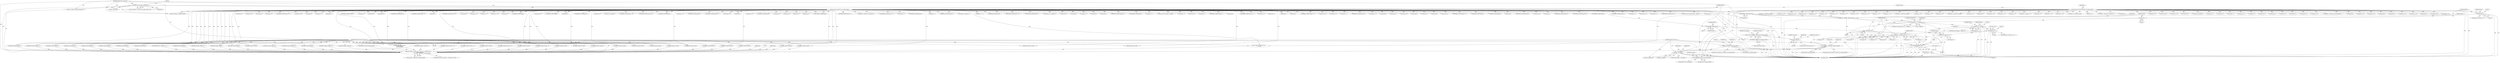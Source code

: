digraph "0_tcpdump_bea2686c296b79609060a104cc139810785b0739@pointer" {
"1002897" [label="(Call,print_unknown_data(ndo, obj_tptr + 2, \"\n\t\t\", *(obj_tptr + 1) - 2))"];
"1000145" [label="(MethodParameterIn,netdissect_options *ndo)"];
"1002915" [label="(Call,obj_tptr+=*(obj_tptr+1))"];
"1002888" [label="(Call,*(obj_tptr+1) < 2)"];
"1002878" [label="(Call,obj_tlen < *(obj_tptr+1))"];
"1002851" [label="(Call,obj_tlen >= 2 + padbytes)"];
"1002909" [label="(Call,obj_tlen-=*(obj_tptr+1))"];
"1002844" [label="(Call,obj_tlen-=4)"];
"1002821" [label="(Call,obj_tlen < 4)"];
"1000320" [label="(Call,obj_tlen=rsvp_obj_len-sizeof(struct rsvp_object_header))"];
"1000322" [label="(Call,rsvp_obj_len-sizeof(struct rsvp_object_header))"];
"1000301" [label="(Call,tlen < rsvp_obj_len)"];
"1000172" [label="(Call,tlen>=sizeof(struct rsvp_object_header))"];
"1000150" [label="(MethodParameterIn,u_int tlen)"];
"1000215" [label="(Call,rsvp_obj_len < sizeof(struct rsvp_object_header))"];
"1000199" [label="(Call,rsvp_obj_len % 4)"];
"1000187" [label="(Call,rsvp_obj_len=EXTRACT_16BITS(rsvp_obj_header->length))"];
"1000189" [label="(Call,EXTRACT_16BITS(rsvp_obj_header->length))"];
"1002827" [label="(Call,padbytes = EXTRACT_16BITS(obj_tptr+2))"];
"1002829" [label="(Call,EXTRACT_16BITS(obj_tptr+2))"];
"1000314" [label="(Call,obj_tptr=tptr+sizeof(struct rsvp_object_header))"];
"1000184" [label="(Call,(const struct rsvp_object_header *)tptr)"];
"1000148" [label="(MethodParameterIn,const u_char *tptr)"];
"1002847" [label="(Call,obj_tptr+=4)"];
"1002841" [label="(Call,EXTRACT_16BITS(obj_tptr))"];
"1002903" [label="(Call,*(obj_tptr + 1) - 2)"];
"1003366" [label="(Call,print_unknown_data(ndo, tptr + sizeof(struct rsvp_object_header), \"\n\t    \", /* FIXME indentation */\n                               rsvp_obj_len - sizeof(struct rsvp_object_header)))"];
"1003378" [label="(Identifier,tptr)"];
"1001288" [label="(Call,EXTRACT_16BITS(obj_tptr + 2))"];
"1002921" [label="(ControlStructure,break;)"];
"1002484" [label="(Call,obj_tptr+=sizeof(struct rsvp_obj_frr_t))"];
"1003380" [label="(Call,tlen-=rsvp_obj_len)"];
"1000217" [label="(Call,sizeof(struct rsvp_object_header))"];
"1002952" [label="(Call,EXTRACT_24BITS(obj_tptr + 1))"];
"1001650" [label="(Call,obj_tptr + 2)"];
"1003377" [label="(Call,tptr+=rsvp_obj_len)"];
"1002853" [label="(Call,2 + padbytes)"];
"1002823" [label="(Literal,4)"];
"1001853" [label="(Call,EXTRACT_32BITS(obj_tptr+8))"];
"1000881" [label="(Call,ipaddr_string(ndo, obj_tptr))"];
"1003231" [label="(Call,obj_tptr + 8)"];
"1000194" [label="(Identifier,rsvp_obj_ctype)"];
"1001284" [label="(Call,EXTRACT_16BITS(obj_tptr+2))"];
"1001483" [label="(Call,obj_tptr+=*(obj_tptr+1))"];
"1000198" [label="(ControlStructure,if(rsvp_obj_len % 4))"];
"1000176" [label="(Block,)"];
"1000323" [label="(Identifier,rsvp_obj_len)"];
"1000316" [label="(Call,tptr+sizeof(struct rsvp_object_header))"];
"1002891" [label="(Identifier,obj_tptr)"];
"1002818" [label="(Block,)"];
"1002845" [label="(Identifier,obj_tlen)"];
"1002266" [label="(Call,obj_tlen < 40)"];
"1000145" [label="(MethodParameterIn,netdissect_options *ndo)"];
"1002583" [label="(Call,obj_tlen >= 8)"];
"1000150" [label="(MethodParameterIn,u_int tlen)"];
"1001617" [label="(Call,obj_tptr + 4 + i)"];
"1002803" [label="(Call,obj_tlen-=20)"];
"1002888" [label="(Call,*(obj_tptr+1) < 2)"];
"1000795" [label="(Call,EXTRACT_32BITS(obj_tptr))"];
"1001148" [label="(Call,EXTRACT_16BITS(obj_tptr + 10))"];
"1003384" [label="(Literal,0)"];
"1001191" [label="(Call,EXTRACT_32BITS(obj_tptr+4))"];
"1001661" [label="(Call,obj_tptr+=4+*(obj_tptr+3))"];
"1002057" [label="(Call,obj_tptr+=4)"];
"1001896" [label="(Call,obj_tlen+=subobj_len)"];
"1001932" [label="(Call,ipaddr_string(ndo, obj_tptr))"];
"1001239" [label="(Call,obj_tlen < 4)"];
"1000190" [label="(Call,rsvp_obj_header->length)"];
"1001285" [label="(Call,obj_tptr+2)"];
"1001179" [label="(Call,obj_tptr + 2)"];
"1002880" [label="(Call,*(obj_tptr+1))"];
"1001578" [label="(Call,obj_tlen < 4)"];
"1000844" [label="(Call,obj_tptr+1)"];
"1001614" [label="(Call,safeputchar(ndo, *(obj_tptr + 4 + i)))"];
"1001377" [label="(Call,obj_tptr+6)"];
"1001840" [label="(Call,EXTRACT_32BITS(obj_tptr+4))"];
"1002009" [label="(Call,EXTRACT_32BITS(obj_tptr))"];
"1000757" [label="(Call,obj_tlen < 4)"];
"1002953" [label="(Call,obj_tptr + 1)"];
"1000897" [label="(Call,obj_tlen < 20)"];
"1002031" [label="(Call,obj_tlen < 4)"];
"1002390" [label="(Call,(const struct rsvp_obj_frr_t *)obj_tptr)"];
"1000867" [label="(Call,obj_tlen < 8)"];
"1001880" [label="(Call,obj_tptr + 4)"];
"1001073" [label="(Call,obj_tptr+=4)"];
"1001502" [label="(Call,obj_tlen < 8)"];
"1001277" [label="(Call,obj_tptr+1)"];
"1003287" [label="(Call,obj_tlen < 4)"];
"1000843" [label="(Call,EXTRACT_24BITS(obj_tptr+1))"];
"1001199" [label="(Call,obj_tptr+8)"];
"1002881" [label="(Call,obj_tptr+1)"];
"1000542" [label="(Call,ipaddr_string(ndo, obj_tptr + 8))"];
"1001025" [label="(Call,ipaddr_string(ndo, obj_tptr+8))"];
"1002146" [label="(Call,obj_tlen < 8)"];
"1002889" [label="(Call,*(obj_tptr+1))"];
"1002291" [label="(Call,ip6addr_string(ndo, obj_tptr+20))"];
"1001799" [label="(Call,ip6addr_string(ndo, obj_tptr + 4))"];
"1002829" [label="(Call,EXTRACT_16BITS(obj_tptr+2))"];
"1002679" [label="(Call,ipaddr_string(ndo, obj_tptr))"];
"1002850" [label="(ControlStructure,while(obj_tlen >= 2 + padbytes))"];
"1002236" [label="(Call,obj_tlen < 20)"];
"1000485" [label="(Call,obj_tlen < 26)"];
"1002997" [label="(Call,obj_tlen < sizeof(struct rsvp_obj_integrity_t))"];
"1000238" [label="(Identifier,ndo)"];
"1002835" [label="(Identifier,ndo)"];
"1001473" [label="(Call,EXTRACT_32BITS(obj_tptr + 4))"];
"1003242" [label="(Call,obj_tlen-=4)"];
"1002915" [label="(Call,obj_tptr+=*(obj_tptr+1))"];
"1002842" [label="(Identifier,obj_tptr)"];
"1002743" [label="(Call,obj_tlen < 20)"];
"1003368" [label="(Call,tptr + sizeof(struct rsvp_object_header))"];
"1001780" [label="(Call,obj_tptr + 4)"];
"1001096" [label="(Call,obj_tptr + 2)"];
"1000328" [label="(Call,ND_TTEST2(*tptr, rsvp_obj_len))"];
"1000315" [label="(Identifier,obj_tptr)"];
"1000463" [label="(Call,ip6addr_string(ndo, obj_tptr))"];
"1002769" [label="(Call,ip6addr_string(ndo, obj_tptr))"];
"1000216" [label="(Identifier,rsvp_obj_len)"];
"1000314" [label="(Call,obj_tptr=tptr+sizeof(struct rsvp_object_header))"];
"1002206" [label="(Call,obj_tlen < 20)"];
"1002634" [label="(Call,obj_tlen-=4)"];
"1001638" [label="(Call,obj_tptr+1)"];
"1001646" [label="(Call,obj_tptr+2)"];
"1003176" [label="(Call,obj_tlen < 4)"];
"1001128" [label="(Call,EXTRACT_16BITS(obj_tptr + 6))"];
"1001162" [label="(Call,obj_tlen < 12)"];
"1003237" [label="(Call,obj_tptr+=12)"];
"1002896" [label="(Literal,1)"];
"1001000" [label="(Call,obj_tlen < 16)"];
"1000172" [label="(Call,tlen>=sizeof(struct rsvp_object_header))"];
"1001323" [label="(Call,obj_tptr + 1)"];
"1001067" [label="(Call,obj_tptr + 2)"];
"1002280" [label="(Call,ip6addr_string(ndo, obj_tptr))"];
"1002309" [label="(Call,obj_tlen < 8)"];
"1001954" [label="(Call,obj_tlen < 20)"];
"1002898" [label="(Identifier,ndo)"];
"1002887" [label="(ControlStructure,if (*(obj_tptr+1) < 2))"];
"1000188" [label="(Identifier,rsvp_obj_len)"];
"1001208" [label="(Call,EXTRACT_16BITS(obj_tptr+4))"];
"1001149" [label="(Call,obj_tptr + 10)"];
"1002908" [label="(Literal,2)"];
"1000579" [label="(Call,ipaddr_string(ndo, obj_tptr + 8))"];
"1001854" [label="(Call,obj_tptr+8)"];
"1002852" [label="(Identifier,obj_tlen)"];
"1002912" [label="(Call,obj_tptr+1)"];
"1000199" [label="(Call,rsvp_obj_len % 4)"];
"1002905" [label="(Call,obj_tptr + 1)"];
"1000396" [label="(Call,obj_tlen < 20)"];
"1002053" [label="(Call,obj_tptr + 2)"];
"1002568" [label="(Call,obj_tptr+=16)"];
"1000667" [label="(Call,obj_tlen < sizeof(struct in_addr))"];
"1002339" [label="(Call,obj_tlen < 16)"];
"1002662" [label="(Call,obj_tptr+5)"];
"1002752" [label="(Call,obj_tptr+17)"];
"1002668" [label="(Call,obj_tptr+6)"];
"1002959" [label="(Call,obj_tptr+=4)"];
"1002821" [label="(Call,obj_tlen < 4)"];
"1000320" [label="(Call,obj_tlen=rsvp_obj_len-sizeof(struct rsvp_object_header))"];
"1001879" [label="(Call,EXTRACT_32BITS(obj_tptr + 4))"];
"1002849" [label="(Literal,4)"];
"1000520" [label="(Call,obj_tlen < 12)"];
"1000941" [label="(Call,ip6addr_string(ndo, obj_tptr))"];
"1000499" [label="(Call,EXTRACT_32BITS(obj_tptr))"];
"1003372" [label="(Literal,\"\n\t    \")"];
"1002323" [label="(Call,ipaddr_string(ndo, obj_tptr))"];
"1000171" [label="(ControlStructure,while(tlen>=sizeof(struct rsvp_object_header)))"];
"1000215" [label="(Call,rsvp_obj_len < sizeof(struct rsvp_object_header))"];
"1001516" [label="(Call,EXTRACT_32BITS(obj_tptr))"];
"1001470" [label="(Call,obj_tptr+3)"];
"1002653" [label="(Call,obj_tlen < 8)"];
"1002846" [label="(Literal,4)"];
"1002917" [label="(Call,*(obj_tptr+1))"];
"1003300" [label="(Call,ipaddr_string(ndo, obj_tptr))"];
"1000174" [label="(Call,sizeof(struct rsvp_object_header))"];
"1001847" [label="(Call,EXTRACT_32BITS(obj_tptr+4))"];
"1002886" [label="(Literal,1)"];
"1002847" [label="(Call,obj_tptr+=4)"];
"1002736" [label="(Call,obj_tptr+=8)"];
"1002364" [label="(Call,ipaddr_string(ndo, obj_tptr+8))"];
"1002936" [label="(Call,obj_tlen < 8)"];
"1002918" [label="(Call,obj_tptr+1)"];
"1002911" [label="(Call,*(obj_tptr+1))"];
"1003140" [label="(Call,obj_tlen < 4)"];
"1001453" [label="(Call,obj_tptr+2)"];
"1001685" [label="(Call,obj_tlen < 4)"];
"1002874" [label="(Call,obj_tptr + 1)"];
"1001198" [label="(Call,EXTRACT_32BITS(obj_tptr+8))"];
"1000302" [label="(Identifier,tlen)"];
"1002757" [label="(Call,EXTRACT_16BITS(obj_tptr+18))"];
"1003367" [label="(Identifier,ndo)"];
"1001706" [label="(Call,EXTRACT_16BITS(obj_tptr))"];
"1001918" [label="(Call,obj_tlen < 8)"];
"1002903" [label="(Call,*(obj_tptr + 1) - 2)"];
"1001778" [label="(Call,ipaddr_string(ndo, obj_tptr + 4))"];
"1001122" [label="(Call,EXTRACT_16BITS(obj_tptr+4))"];
"1002116" [label="(Call,rsvp_intserv_print(ndo, obj_tptr, obj_tlen))"];
"1002491" [label="(Call,obj_tlen < 16)"];
"1000182" [label="(Call,rsvp_obj_header = (const struct rsvp_object_header *)tptr)"];
"1000735" [label="(Call,obj_tlen >= 4)"];
"1000534" [label="(Call,ipaddr_string(ndo, obj_tptr))"];
"1001107" [label="(Call,obj_tptr + 4)"];
"1001156" [label="(Call,obj_tptr+=12)"];
"1001474" [label="(Call,obj_tptr + 4)"];
"1003373" [label="(Call,rsvp_obj_len - sizeof(struct rsvp_object_header))"];
"1003230" [label="(Call,EXTRACT_32BITS(obj_tptr + 8))"];
"1001079" [label="(Call,obj_tlen < 12)"];
"1000303" [label="(Identifier,rsvp_obj_len)"];
"1003008" [label="(Call,(const struct rsvp_obj_integrity_t *)obj_tptr)"];
"1002909" [label="(Call,obj_tlen-=*(obj_tptr+1))"];
"1000179" [label="(Identifier,tptr)"];
"1001209" [label="(Call,obj_tptr+4)"];
"1003350" [label="(Call,print_unknown_data(ndo, obj_tptr, \"\n\t    \", obj_tlen))"];
"1000557" [label="(Call,obj_tlen < 12)"];
"1002902" [label="(Literal,\"\n\t\t\")"];
"1001968" [label="(Call,ip6addr_string(ndo, obj_tptr))"];
"1000214" [label="(ControlStructure,if(rsvp_obj_len < sizeof(struct rsvp_object_header)))"];
"1000616" [label="(Call,ipaddr_string(ndo, obj_tptr))"];
"1002890" [label="(Call,obj_tptr+1)"];
"1000695" [label="(Call,obj_tlen < sizeof(struct in6_addr))"];
"1003312" [label="(Call,obj_tlen < 16)"];
"1002595" [label="(Call,ipaddr_string(ndo, obj_tptr))"];
"1000189" [label="(Call,EXTRACT_16BITS(rsvp_obj_header->length))"];
"1003212" [label="(Call,obj_tlen < 12)"];
"1002904" [label="(Call,*(obj_tptr + 1))"];
"1000205" [label="(Identifier,ndo)"];
"1003409" [label="(MethodReturn,RET)"];
"1002899" [label="(Call,obj_tptr + 2)"];
"1000410" [label="(Call,ip6addr_string(ndo, obj_tptr))"];
"1002848" [label="(Identifier,obj_tptr)"];
"1000330" [label="(Identifier,tptr)"];
"1001448" [label="(Call,obj_tptr+2)"];
"1002758" [label="(Call,obj_tptr+18)"];
"1003366" [label="(Call,print_unknown_data(ndo, tptr + sizeof(struct rsvp_object_header), \"\n\t    \", /* FIXME indentation */\n                               rsvp_obj_len - sizeof(struct rsvp_object_header)))"];
"1001407" [label="(Call,obj_tptr+2)"];
"1002841" [label="(Call,EXTRACT_16BITS(obj_tptr))"];
"1002916" [label="(Identifier,obj_tptr)"];
"1000187" [label="(Call,rsvp_obj_len=EXTRACT_16BITS(rsvp_obj_header->length))"];
"1001841" [label="(Call,obj_tptr+4)"];
"1002877" [label="(ControlStructure,if (obj_tlen < *(obj_tptr+1)))"];
"1002052" [label="(Call,EXTRACT_16BITS(obj_tptr + 2))"];
"1002806" [label="(Call,obj_tptr+=20)"];
"1000148" [label="(MethodParameterIn,const u_char *tptr)"];
"1000927" [label="(Call,obj_tlen < 40)"];
"1000184" [label="(Call,(const struct rsvp_object_header *)tptr)"];
"1002826" [label="(Literal,1)"];
"1000630" [label="(Call,obj_tlen < sizeof(struct in6_addr))"];
"1001143" [label="(Call,obj_tptr+8)"];
"1000301" [label="(Call,tlen < rsvp_obj_len)"];
"1002190" [label="(Call,ip6addr_string(ndo, obj_tptr))"];
"1000307" [label="(Identifier,ndo)"];
"1000952" [label="(Call,ip6addr_string(ndo, obj_tptr+20))"];
"1000984" [label="(Call,ipaddr_string(ndo, obj_tptr))"];
"1001419" [label="(Call,obj_tptr + 7)"];
"1003356" [label="(ControlStructure,if (ndo->ndo_vflag > 1 || hexdump == TRUE))"];
"1000321" [label="(Identifier,obj_tlen)"];
"1002879" [label="(Identifier,obj_tlen)"];
"1000349" [label="(Call,obj_tlen < 8)"];
"1001129" [label="(Call,obj_tptr + 6)"];
"1002820" [label="(ControlStructure,if (obj_tlen < 4))"];
"1002856" [label="(Block,)"];
"1002897" [label="(Call,print_unknown_data(ndo, obj_tptr + 2, \"\n\t\t\", *(obj_tptr + 1) - 2))"];
"1000471" [label="(Call,ip6addr_string(ndo, obj_tptr + 20))"];
"1002160" [label="(Call,ipaddr_string(ndo, obj_tptr))"];
"1002353" [label="(Call,ipaddr_string(ndo, obj_tptr))"];
"1000322" [label="(Call,rsvp_obj_len-sizeof(struct rsvp_object_header))"];
"1002733" [label="(Call,obj_tlen-=8)"];
"1001142" [label="(Call,EXTRACT_16BITS(obj_tptr+8))"];
"1001486" [label="(Call,obj_tptr+1)"];
"1003227" [label="(Call,obj_tptr+4)"];
"1002176" [label="(Call,obj_tlen < 20)"];
"1000186" [label="(Identifier,tptr)"];
"1003245" [label="(Call,obj_tptr+=4)"];
"1000781" [label="(Call,obj_tlen < 12)"];
"1000970" [label="(Call,obj_tlen < 8)"];
"1002598" [label="(Call,ipaddr_string(ndo, obj_tptr + 4))"];
"1002220" [label="(Call,ip6addr_string(ndo, obj_tptr))"];
"1002250" [label="(Call,ipaddr_string(ndo, obj_tptr))"];
"1002827" [label="(Call,padbytes = EXTRACT_16BITS(obj_tptr+2))"];
"1002667" [label="(Call,EXTRACT_16BITS(obj_tptr+6))"];
"1000681" [label="(Call,ipaddr_string(ndo, obj_tptr))"];
"1001477" [label="(Call,obj_tlen-=*(obj_tptr+1))"];
"1000506" [label="(Call,ip6addr_string(ndo, obj_tptr + 8))"];
"1001540" [label="(Call,obj_tlen < 8)"];
"1001221" [label="(Call,EXTRACT_16BITS(obj_tptr + 4))"];
"1001480" [label="(Call,obj_tptr+1)"];
"1000911" [label="(Call,ip6addr_string(ndo, obj_tptr))"];
"1002893" [label="(Literal,2)"];
"1000201" [label="(Literal,4)"];
"1001178" [label="(Call,EXTRACT_16BITS(obj_tptr + 2))"];
"1001412" [label="(Call,obj_tptr+6)"];
"1001801" [label="(Call,obj_tptr + 4)"];
"1002843" [label="(Identifier,padbytes)"];
"1001311" [label="(Call,obj_tlen >= 4)"];
"1000173" [label="(Identifier,tlen)"];
"1001289" [label="(Call,obj_tptr + 2)"];
"1001858" [label="(Call,obj_tptr + 12)"];
"1001123" [label="(Call,obj_tptr+4)"];
"1003156" [label="(Call,EXTRACT_32BITS(obj_tptr))"];
"1000300" [label="(ControlStructure,if(tlen < rsvp_obj_len))"];
"1000644" [label="(Call,ip6addr_string(ndo, obj_tptr))"];
"1001014" [label="(Call,ipaddr_string(ndo, obj_tptr))"];
"1001405" [label="(Call,ipaddr_string(ndo, obj_tptr+2))"];
"1000852" [label="(Call,obj_tptr+=4)"];
"1000200" [label="(Identifier,rsvp_obj_len)"];
"1000770" [label="(Call,EXTRACT_32BITS(obj_tptr))"];
"1001666" [label="(Call,obj_tptr+3)"];
"1003325" [label="(Call,ip6addr_string(ndo, obj_tptr))"];
"1000222" [label="(Identifier,ndo)"];
"1001052" [label="(Call,obj_tlen >= 4)"];
"1003226" [label="(Call,EXTRACT_32BITS(obj_tptr+4))"];
"1000363" [label="(Call,ipaddr_string(ndo, obj_tptr))"];
"1001587" [label="(Call,obj_tptr+3)"];
"1001893" [label="(Call,obj_tptr+=subobj_len)"];
"1000602" [label="(Call,obj_tlen < sizeof(struct in_addr))"];
"1001095" [label="(Call,EXTRACT_16BITS(obj_tptr + 2))"];
"1002878" [label="(Call,obj_tlen < *(obj_tptr+1))"];
"1001857" [label="(Call,EXTRACT_32BITS(obj_tptr + 12))"];
"1002859" [label="(Identifier,ndo)"];
"1000826" [label="(Call,obj_tlen < 4)"];
"1000746" [label="(Call,EXTRACT_32BITS(obj_tptr))"];
"1002840" [label="(Block,)"];
"1002844" [label="(Call,obj_tlen-=4)"];
"1000709" [label="(Call,ip6addr_string(ndo, obj_tptr))"];
"1001222" [label="(Call,obj_tptr + 4)"];
"1000324" [label="(Call,sizeof(struct rsvp_object_header))"];
"1001554" [label="(Call,EXTRACT_32BITS(obj_tptr))"];
"1002851" [label="(Call,obj_tlen >= 2 + padbytes)"];
"1002828" [label="(Identifier,padbytes)"];
"1002398" [label="(Call,obj_tlen < sizeof(struct rsvp_obj_frr_t))"];
"1001066" [label="(Call,EXTRACT_16BITS(obj_tptr + 2))"];
"1001233" [label="(Call,obj_tptr+=12)"];
"1001272" [label="(Call,obj_tptr+1)"];
"1002830" [label="(Call,obj_tptr+2)"];
"1001295" [label="(Call,obj_tptr+=4)"];
"1003185" [label="(Call,EXTRACT_16BITS(obj_tptr))"];
"1003100" [label="(Call,signature_verify(ndo, pptr, plen,\n                                            obj_ptr.rsvp_obj_integrity->digest,\n                                            rsvp_clear_checksum,\n                                            rsvp_com_header))"];
"1001192" [label="(Call,obj_tptr+4)"];
"1002822" [label="(Identifier,obj_tlen)"];
"1001462" [label="(Call,obj_tptr+3)"];
"1001658" [label="(Call,obj_tptr+3)"];
"1001848" [label="(Call,obj_tptr+4)"];
"1001996" [label="(Call,obj_tlen < 4)"];
"1002621" [label="(Call,ND_TCHECK_32BITS(obj_tptr))"];
"1000571" [label="(Call,ipaddr_string(ndo, obj_tptr))"];
"1002910" [label="(Identifier,obj_tlen)"];
"1000449" [label="(Call,obj_tlen < 36)"];
"1002897" -> "1002856"  [label="AST: "];
"1002897" -> "1002903"  [label="CFG: "];
"1002898" -> "1002897"  [label="AST: "];
"1002899" -> "1002897"  [label="AST: "];
"1002902" -> "1002897"  [label="AST: "];
"1002903" -> "1002897"  [label="AST: "];
"1002910" -> "1002897"  [label="CFG: "];
"1002897" -> "1003409"  [label="DDG: "];
"1002897" -> "1003409"  [label="DDG: "];
"1002897" -> "1003409"  [label="DDG: "];
"1002897" -> "1003409"  [label="DDG: "];
"1000145" -> "1002897"  [label="DDG: "];
"1002915" -> "1002897"  [label="DDG: "];
"1002847" -> "1002897"  [label="DDG: "];
"1002903" -> "1002897"  [label="DDG: "];
"1002903" -> "1002897"  [label="DDG: "];
"1002897" -> "1003366"  [label="DDG: "];
"1000145" -> "1000144"  [label="AST: "];
"1000145" -> "1003409"  [label="DDG: "];
"1000145" -> "1000363"  [label="DDG: "];
"1000145" -> "1000410"  [label="DDG: "];
"1000145" -> "1000463"  [label="DDG: "];
"1000145" -> "1000471"  [label="DDG: "];
"1000145" -> "1000506"  [label="DDG: "];
"1000145" -> "1000534"  [label="DDG: "];
"1000145" -> "1000542"  [label="DDG: "];
"1000145" -> "1000571"  [label="DDG: "];
"1000145" -> "1000579"  [label="DDG: "];
"1000145" -> "1000616"  [label="DDG: "];
"1000145" -> "1000644"  [label="DDG: "];
"1000145" -> "1000681"  [label="DDG: "];
"1000145" -> "1000709"  [label="DDG: "];
"1000145" -> "1000881"  [label="DDG: "];
"1000145" -> "1000911"  [label="DDG: "];
"1000145" -> "1000941"  [label="DDG: "];
"1000145" -> "1000952"  [label="DDG: "];
"1000145" -> "1000984"  [label="DDG: "];
"1000145" -> "1001014"  [label="DDG: "];
"1000145" -> "1001025"  [label="DDG: "];
"1000145" -> "1001405"  [label="DDG: "];
"1000145" -> "1001614"  [label="DDG: "];
"1000145" -> "1001778"  [label="DDG: "];
"1000145" -> "1001799"  [label="DDG: "];
"1000145" -> "1001932"  [label="DDG: "];
"1000145" -> "1001968"  [label="DDG: "];
"1000145" -> "1002116"  [label="DDG: "];
"1000145" -> "1002160"  [label="DDG: "];
"1000145" -> "1002190"  [label="DDG: "];
"1000145" -> "1002220"  [label="DDG: "];
"1000145" -> "1002250"  [label="DDG: "];
"1000145" -> "1002280"  [label="DDG: "];
"1000145" -> "1002291"  [label="DDG: "];
"1000145" -> "1002323"  [label="DDG: "];
"1000145" -> "1002353"  [label="DDG: "];
"1000145" -> "1002364"  [label="DDG: "];
"1000145" -> "1002595"  [label="DDG: "];
"1000145" -> "1002598"  [label="DDG: "];
"1000145" -> "1002679"  [label="DDG: "];
"1000145" -> "1002769"  [label="DDG: "];
"1000145" -> "1003100"  [label="DDG: "];
"1000145" -> "1003300"  [label="DDG: "];
"1000145" -> "1003325"  [label="DDG: "];
"1000145" -> "1003350"  [label="DDG: "];
"1000145" -> "1003366"  [label="DDG: "];
"1002915" -> "1002856"  [label="AST: "];
"1002915" -> "1002917"  [label="CFG: "];
"1002916" -> "1002915"  [label="AST: "];
"1002917" -> "1002915"  [label="AST: "];
"1002852" -> "1002915"  [label="CFG: "];
"1002915" -> "1003409"  [label="DDG: "];
"1002915" -> "1003409"  [label="DDG: "];
"1002915" -> "1002874"  [label="DDG: "];
"1002915" -> "1002881"  [label="DDG: "];
"1002915" -> "1002890"  [label="DDG: "];
"1002915" -> "1002899"  [label="DDG: "];
"1002915" -> "1002905"  [label="DDG: "];
"1002915" -> "1002912"  [label="DDG: "];
"1002888" -> "1002915"  [label="DDG: "];
"1002847" -> "1002915"  [label="DDG: "];
"1002915" -> "1002918"  [label="DDG: "];
"1002888" -> "1002887"  [label="AST: "];
"1002888" -> "1002893"  [label="CFG: "];
"1002889" -> "1002888"  [label="AST: "];
"1002893" -> "1002888"  [label="AST: "];
"1002896" -> "1002888"  [label="CFG: "];
"1002898" -> "1002888"  [label="CFG: "];
"1002888" -> "1003409"  [label="DDG: "];
"1002888" -> "1003409"  [label="DDG: "];
"1002888" -> "1002878"  [label="DDG: "];
"1002878" -> "1002888"  [label="DDG: "];
"1002888" -> "1002909"  [label="DDG: "];
"1002878" -> "1002877"  [label="AST: "];
"1002878" -> "1002880"  [label="CFG: "];
"1002879" -> "1002878"  [label="AST: "];
"1002880" -> "1002878"  [label="AST: "];
"1002886" -> "1002878"  [label="CFG: "];
"1002891" -> "1002878"  [label="CFG: "];
"1002878" -> "1003409"  [label="DDG: "];
"1002878" -> "1003409"  [label="DDG: "];
"1002878" -> "1003409"  [label="DDG: "];
"1002851" -> "1002878"  [label="DDG: "];
"1002878" -> "1002909"  [label="DDG: "];
"1002851" -> "1002850"  [label="AST: "];
"1002851" -> "1002853"  [label="CFG: "];
"1002852" -> "1002851"  [label="AST: "];
"1002853" -> "1002851"  [label="AST: "];
"1002859" -> "1002851"  [label="CFG: "];
"1002921" -> "1002851"  [label="CFG: "];
"1002851" -> "1003409"  [label="DDG: "];
"1002851" -> "1003409"  [label="DDG: "];
"1002851" -> "1003409"  [label="DDG: "];
"1002909" -> "1002851"  [label="DDG: "];
"1002844" -> "1002851"  [label="DDG: "];
"1002827" -> "1002851"  [label="DDG: "];
"1002909" -> "1002856"  [label="AST: "];
"1002909" -> "1002911"  [label="CFG: "];
"1002910" -> "1002909"  [label="AST: "];
"1002911" -> "1002909"  [label="AST: "];
"1002916" -> "1002909"  [label="CFG: "];
"1002844" -> "1002818"  [label="AST: "];
"1002844" -> "1002846"  [label="CFG: "];
"1002845" -> "1002844"  [label="AST: "];
"1002846" -> "1002844"  [label="AST: "];
"1002848" -> "1002844"  [label="CFG: "];
"1002821" -> "1002844"  [label="DDG: "];
"1002821" -> "1002820"  [label="AST: "];
"1002821" -> "1002823"  [label="CFG: "];
"1002822" -> "1002821"  [label="AST: "];
"1002823" -> "1002821"  [label="AST: "];
"1002826" -> "1002821"  [label="CFG: "];
"1002828" -> "1002821"  [label="CFG: "];
"1002821" -> "1003409"  [label="DDG: "];
"1002821" -> "1003409"  [label="DDG: "];
"1000320" -> "1002821"  [label="DDG: "];
"1000320" -> "1000176"  [label="AST: "];
"1000320" -> "1000322"  [label="CFG: "];
"1000321" -> "1000320"  [label="AST: "];
"1000322" -> "1000320"  [label="AST: "];
"1000330" -> "1000320"  [label="CFG: "];
"1000320" -> "1003409"  [label="DDG: "];
"1000320" -> "1003409"  [label="DDG: "];
"1000322" -> "1000320"  [label="DDG: "];
"1000320" -> "1000349"  [label="DDG: "];
"1000320" -> "1000396"  [label="DDG: "];
"1000320" -> "1000449"  [label="DDG: "];
"1000320" -> "1000485"  [label="DDG: "];
"1000320" -> "1000520"  [label="DDG: "];
"1000320" -> "1000557"  [label="DDG: "];
"1000320" -> "1000602"  [label="DDG: "];
"1000320" -> "1000630"  [label="DDG: "];
"1000320" -> "1000667"  [label="DDG: "];
"1000320" -> "1000695"  [label="DDG: "];
"1000320" -> "1000735"  [label="DDG: "];
"1000320" -> "1000757"  [label="DDG: "];
"1000320" -> "1000781"  [label="DDG: "];
"1000320" -> "1000826"  [label="DDG: "];
"1000320" -> "1000867"  [label="DDG: "];
"1000320" -> "1000897"  [label="DDG: "];
"1000320" -> "1000927"  [label="DDG: "];
"1000320" -> "1000970"  [label="DDG: "];
"1000320" -> "1001000"  [label="DDG: "];
"1000320" -> "1001052"  [label="DDG: "];
"1000320" -> "1001079"  [label="DDG: "];
"1000320" -> "1001162"  [label="DDG: "];
"1000320" -> "1001239"  [label="DDG: "];
"1000320" -> "1001311"  [label="DDG: "];
"1000320" -> "1001477"  [label="DDG: "];
"1000320" -> "1001502"  [label="DDG: "];
"1000320" -> "1001540"  [label="DDG: "];
"1000320" -> "1001578"  [label="DDG: "];
"1000320" -> "1001685"  [label="DDG: "];
"1000320" -> "1001896"  [label="DDG: "];
"1000320" -> "1001918"  [label="DDG: "];
"1000320" -> "1001954"  [label="DDG: "];
"1000320" -> "1001996"  [label="DDG: "];
"1000320" -> "1002031"  [label="DDG: "];
"1000320" -> "1002146"  [label="DDG: "];
"1000320" -> "1002176"  [label="DDG: "];
"1000320" -> "1002206"  [label="DDG: "];
"1000320" -> "1002236"  [label="DDG: "];
"1000320" -> "1002266"  [label="DDG: "];
"1000320" -> "1002309"  [label="DDG: "];
"1000320" -> "1002339"  [label="DDG: "];
"1000320" -> "1002398"  [label="DDG: "];
"1000320" -> "1002491"  [label="DDG: "];
"1000320" -> "1002583"  [label="DDG: "];
"1000320" -> "1002634"  [label="DDG: "];
"1000320" -> "1002653"  [label="DDG: "];
"1000320" -> "1002733"  [label="DDG: "];
"1000320" -> "1002743"  [label="DDG: "];
"1000320" -> "1002803"  [label="DDG: "];
"1000320" -> "1002936"  [label="DDG: "];
"1000320" -> "1002997"  [label="DDG: "];
"1000320" -> "1003140"  [label="DDG: "];
"1000320" -> "1003176"  [label="DDG: "];
"1000320" -> "1003212"  [label="DDG: "];
"1000320" -> "1003242"  [label="DDG: "];
"1000320" -> "1003287"  [label="DDG: "];
"1000320" -> "1003312"  [label="DDG: "];
"1000320" -> "1003350"  [label="DDG: "];
"1000322" -> "1000324"  [label="CFG: "];
"1000323" -> "1000322"  [label="AST: "];
"1000324" -> "1000322"  [label="AST: "];
"1000301" -> "1000322"  [label="DDG: "];
"1000322" -> "1000328"  [label="DDG: "];
"1000301" -> "1000300"  [label="AST: "];
"1000301" -> "1000303"  [label="CFG: "];
"1000302" -> "1000301"  [label="AST: "];
"1000303" -> "1000301"  [label="AST: "];
"1000307" -> "1000301"  [label="CFG: "];
"1000315" -> "1000301"  [label="CFG: "];
"1000301" -> "1003409"  [label="DDG: "];
"1000301" -> "1003409"  [label="DDG: "];
"1000301" -> "1003409"  [label="DDG: "];
"1000172" -> "1000301"  [label="DDG: "];
"1000150" -> "1000301"  [label="DDG: "];
"1000215" -> "1000301"  [label="DDG: "];
"1000301" -> "1003380"  [label="DDG: "];
"1000172" -> "1000171"  [label="AST: "];
"1000172" -> "1000174"  [label="CFG: "];
"1000173" -> "1000172"  [label="AST: "];
"1000174" -> "1000172"  [label="AST: "];
"1000179" -> "1000172"  [label="CFG: "];
"1003384" -> "1000172"  [label="CFG: "];
"1000172" -> "1003409"  [label="DDG: "];
"1000172" -> "1003409"  [label="DDG: "];
"1000150" -> "1000172"  [label="DDG: "];
"1000150" -> "1000144"  [label="AST: "];
"1000150" -> "1003409"  [label="DDG: "];
"1000150" -> "1003380"  [label="DDG: "];
"1000215" -> "1000214"  [label="AST: "];
"1000215" -> "1000217"  [label="CFG: "];
"1000216" -> "1000215"  [label="AST: "];
"1000217" -> "1000215"  [label="AST: "];
"1000222" -> "1000215"  [label="CFG: "];
"1000238" -> "1000215"  [label="CFG: "];
"1000215" -> "1003409"  [label="DDG: "];
"1000215" -> "1003409"  [label="DDG: "];
"1000199" -> "1000215"  [label="DDG: "];
"1000199" -> "1000198"  [label="AST: "];
"1000199" -> "1000201"  [label="CFG: "];
"1000200" -> "1000199"  [label="AST: "];
"1000201" -> "1000199"  [label="AST: "];
"1000205" -> "1000199"  [label="CFG: "];
"1000216" -> "1000199"  [label="CFG: "];
"1000199" -> "1003409"  [label="DDG: "];
"1000199" -> "1003409"  [label="DDG: "];
"1000187" -> "1000199"  [label="DDG: "];
"1000187" -> "1000176"  [label="AST: "];
"1000187" -> "1000189"  [label="CFG: "];
"1000188" -> "1000187"  [label="AST: "];
"1000189" -> "1000187"  [label="AST: "];
"1000194" -> "1000187"  [label="CFG: "];
"1000187" -> "1003409"  [label="DDG: "];
"1000189" -> "1000187"  [label="DDG: "];
"1000189" -> "1000190"  [label="CFG: "];
"1000190" -> "1000189"  [label="AST: "];
"1000189" -> "1003409"  [label="DDG: "];
"1002827" -> "1002818"  [label="AST: "];
"1002827" -> "1002829"  [label="CFG: "];
"1002828" -> "1002827"  [label="AST: "];
"1002829" -> "1002827"  [label="AST: "];
"1002835" -> "1002827"  [label="CFG: "];
"1002827" -> "1003409"  [label="DDG: "];
"1002829" -> "1002827"  [label="DDG: "];
"1002827" -> "1002853"  [label="DDG: "];
"1002829" -> "1002830"  [label="CFG: "];
"1002830" -> "1002829"  [label="AST: "];
"1002829" -> "1003409"  [label="DDG: "];
"1000314" -> "1002829"  [label="DDG: "];
"1000314" -> "1000176"  [label="AST: "];
"1000314" -> "1000316"  [label="CFG: "];
"1000315" -> "1000314"  [label="AST: "];
"1000316" -> "1000314"  [label="AST: "];
"1000321" -> "1000314"  [label="CFG: "];
"1000314" -> "1003409"  [label="DDG: "];
"1000314" -> "1003409"  [label="DDG: "];
"1000184" -> "1000314"  [label="DDG: "];
"1000148" -> "1000314"  [label="DDG: "];
"1000314" -> "1000363"  [label="DDG: "];
"1000314" -> "1000410"  [label="DDG: "];
"1000314" -> "1000463"  [label="DDG: "];
"1000314" -> "1000499"  [label="DDG: "];
"1000314" -> "1000534"  [label="DDG: "];
"1000314" -> "1000571"  [label="DDG: "];
"1000314" -> "1000616"  [label="DDG: "];
"1000314" -> "1000644"  [label="DDG: "];
"1000314" -> "1000681"  [label="DDG: "];
"1000314" -> "1000709"  [label="DDG: "];
"1000314" -> "1000746"  [label="DDG: "];
"1000314" -> "1000770"  [label="DDG: "];
"1000314" -> "1000795"  [label="DDG: "];
"1000314" -> "1000843"  [label="DDG: "];
"1000314" -> "1000844"  [label="DDG: "];
"1000314" -> "1000852"  [label="DDG: "];
"1000314" -> "1000881"  [label="DDG: "];
"1000314" -> "1000911"  [label="DDG: "];
"1000314" -> "1000941"  [label="DDG: "];
"1000314" -> "1000984"  [label="DDG: "];
"1000314" -> "1001014"  [label="DDG: "];
"1000314" -> "1001066"  [label="DDG: "];
"1000314" -> "1001067"  [label="DDG: "];
"1000314" -> "1001073"  [label="DDG: "];
"1000314" -> "1001095"  [label="DDG: "];
"1000314" -> "1001096"  [label="DDG: "];
"1000314" -> "1001107"  [label="DDG: "];
"1000314" -> "1001122"  [label="DDG: "];
"1000314" -> "1001123"  [label="DDG: "];
"1000314" -> "1001128"  [label="DDG: "];
"1000314" -> "1001129"  [label="DDG: "];
"1000314" -> "1001142"  [label="DDG: "];
"1000314" -> "1001143"  [label="DDG: "];
"1000314" -> "1001148"  [label="DDG: "];
"1000314" -> "1001149"  [label="DDG: "];
"1000314" -> "1001156"  [label="DDG: "];
"1000314" -> "1001178"  [label="DDG: "];
"1000314" -> "1001179"  [label="DDG: "];
"1000314" -> "1001191"  [label="DDG: "];
"1000314" -> "1001192"  [label="DDG: "];
"1000314" -> "1001198"  [label="DDG: "];
"1000314" -> "1001199"  [label="DDG: "];
"1000314" -> "1001208"  [label="DDG: "];
"1000314" -> "1001209"  [label="DDG: "];
"1000314" -> "1001221"  [label="DDG: "];
"1000314" -> "1001222"  [label="DDG: "];
"1000314" -> "1001233"  [label="DDG: "];
"1000314" -> "1001272"  [label="DDG: "];
"1000314" -> "1001277"  [label="DDG: "];
"1000314" -> "1001284"  [label="DDG: "];
"1000314" -> "1001285"  [label="DDG: "];
"1000314" -> "1001288"  [label="DDG: "];
"1000314" -> "1001289"  [label="DDG: "];
"1000314" -> "1001295"  [label="DDG: "];
"1000314" -> "1001323"  [label="DDG: "];
"1000314" -> "1001377"  [label="DDG: "];
"1000314" -> "1001405"  [label="DDG: "];
"1000314" -> "1001407"  [label="DDG: "];
"1000314" -> "1001412"  [label="DDG: "];
"1000314" -> "1001419"  [label="DDG: "];
"1000314" -> "1001448"  [label="DDG: "];
"1000314" -> "1001453"  [label="DDG: "];
"1000314" -> "1001462"  [label="DDG: "];
"1000314" -> "1001470"  [label="DDG: "];
"1000314" -> "1001473"  [label="DDG: "];
"1000314" -> "1001474"  [label="DDG: "];
"1000314" -> "1001480"  [label="DDG: "];
"1000314" -> "1001483"  [label="DDG: "];
"1000314" -> "1001486"  [label="DDG: "];
"1000314" -> "1001516"  [label="DDG: "];
"1000314" -> "1001554"  [label="DDG: "];
"1000314" -> "1001587"  [label="DDG: "];
"1000314" -> "1001617"  [label="DDG: "];
"1000314" -> "1001638"  [label="DDG: "];
"1000314" -> "1001646"  [label="DDG: "];
"1000314" -> "1001650"  [label="DDG: "];
"1000314" -> "1001658"  [label="DDG: "];
"1000314" -> "1001661"  [label="DDG: "];
"1000314" -> "1001666"  [label="DDG: "];
"1000314" -> "1001706"  [label="DDG: "];
"1000314" -> "1001778"  [label="DDG: "];
"1000314" -> "1001780"  [label="DDG: "];
"1000314" -> "1001799"  [label="DDG: "];
"1000314" -> "1001801"  [label="DDG: "];
"1000314" -> "1001840"  [label="DDG: "];
"1000314" -> "1001841"  [label="DDG: "];
"1000314" -> "1001847"  [label="DDG: "];
"1000314" -> "1001848"  [label="DDG: "];
"1000314" -> "1001853"  [label="DDG: "];
"1000314" -> "1001854"  [label="DDG: "];
"1000314" -> "1001857"  [label="DDG: "];
"1000314" -> "1001858"  [label="DDG: "];
"1000314" -> "1001879"  [label="DDG: "];
"1000314" -> "1001880"  [label="DDG: "];
"1000314" -> "1001893"  [label="DDG: "];
"1000314" -> "1001932"  [label="DDG: "];
"1000314" -> "1001968"  [label="DDG: "];
"1000314" -> "1002009"  [label="DDG: "];
"1000314" -> "1002052"  [label="DDG: "];
"1000314" -> "1002053"  [label="DDG: "];
"1000314" -> "1002057"  [label="DDG: "];
"1000314" -> "1002160"  [label="DDG: "];
"1000314" -> "1002190"  [label="DDG: "];
"1000314" -> "1002220"  [label="DDG: "];
"1000314" -> "1002250"  [label="DDG: "];
"1000314" -> "1002280"  [label="DDG: "];
"1000314" -> "1002323"  [label="DDG: "];
"1000314" -> "1002353"  [label="DDG: "];
"1000314" -> "1002390"  [label="DDG: "];
"1000314" -> "1002484"  [label="DDG: "];
"1000314" -> "1002568"  [label="DDG: "];
"1000314" -> "1002595"  [label="DDG: "];
"1000314" -> "1002621"  [label="DDG: "];
"1000314" -> "1002662"  [label="DDG: "];
"1000314" -> "1002667"  [label="DDG: "];
"1000314" -> "1002668"  [label="DDG: "];
"1000314" -> "1002679"  [label="DDG: "];
"1000314" -> "1002736"  [label="DDG: "];
"1000314" -> "1002752"  [label="DDG: "];
"1000314" -> "1002757"  [label="DDG: "];
"1000314" -> "1002758"  [label="DDG: "];
"1000314" -> "1002769"  [label="DDG: "];
"1000314" -> "1002806"  [label="DDG: "];
"1000314" -> "1002830"  [label="DDG: "];
"1000314" -> "1002841"  [label="DDG: "];
"1000314" -> "1002952"  [label="DDG: "];
"1000314" -> "1002953"  [label="DDG: "];
"1000314" -> "1002959"  [label="DDG: "];
"1000314" -> "1003008"  [label="DDG: "];
"1000314" -> "1003156"  [label="DDG: "];
"1000314" -> "1003185"  [label="DDG: "];
"1000314" -> "1003226"  [label="DDG: "];
"1000314" -> "1003227"  [label="DDG: "];
"1000314" -> "1003230"  [label="DDG: "];
"1000314" -> "1003231"  [label="DDG: "];
"1000314" -> "1003237"  [label="DDG: "];
"1000314" -> "1003245"  [label="DDG: "];
"1000314" -> "1003300"  [label="DDG: "];
"1000314" -> "1003325"  [label="DDG: "];
"1000314" -> "1003350"  [label="DDG: "];
"1000184" -> "1000182"  [label="AST: "];
"1000184" -> "1000186"  [label="CFG: "];
"1000185" -> "1000184"  [label="AST: "];
"1000186" -> "1000184"  [label="AST: "];
"1000182" -> "1000184"  [label="CFG: "];
"1000184" -> "1003409"  [label="DDG: "];
"1000184" -> "1000182"  [label="DDG: "];
"1000148" -> "1000184"  [label="DDG: "];
"1000184" -> "1000316"  [label="DDG: "];
"1000184" -> "1003366"  [label="DDG: "];
"1000184" -> "1003368"  [label="DDG: "];
"1000184" -> "1003377"  [label="DDG: "];
"1000148" -> "1000144"  [label="AST: "];
"1000148" -> "1003409"  [label="DDG: "];
"1000148" -> "1000316"  [label="DDG: "];
"1000148" -> "1003366"  [label="DDG: "];
"1000148" -> "1003368"  [label="DDG: "];
"1000148" -> "1003377"  [label="DDG: "];
"1002847" -> "1002818"  [label="AST: "];
"1002847" -> "1002849"  [label="CFG: "];
"1002848" -> "1002847"  [label="AST: "];
"1002849" -> "1002847"  [label="AST: "];
"1002852" -> "1002847"  [label="CFG: "];
"1002847" -> "1003409"  [label="DDG: "];
"1002841" -> "1002847"  [label="DDG: "];
"1002847" -> "1002874"  [label="DDG: "];
"1002847" -> "1002881"  [label="DDG: "];
"1002847" -> "1002890"  [label="DDG: "];
"1002847" -> "1002899"  [label="DDG: "];
"1002847" -> "1002905"  [label="DDG: "];
"1002847" -> "1002912"  [label="DDG: "];
"1002847" -> "1002918"  [label="DDG: "];
"1002841" -> "1002840"  [label="AST: "];
"1002841" -> "1002842"  [label="CFG: "];
"1002842" -> "1002841"  [label="AST: "];
"1002843" -> "1002841"  [label="CFG: "];
"1002841" -> "1003409"  [label="DDG: "];
"1002903" -> "1002908"  [label="CFG: "];
"1002904" -> "1002903"  [label="AST: "];
"1002908" -> "1002903"  [label="AST: "];
"1002903" -> "1003409"  [label="DDG: "];
"1003366" -> "1003356"  [label="AST: "];
"1003366" -> "1003373"  [label="CFG: "];
"1003367" -> "1003366"  [label="AST: "];
"1003368" -> "1003366"  [label="AST: "];
"1003372" -> "1003366"  [label="AST: "];
"1003373" -> "1003366"  [label="AST: "];
"1003378" -> "1003366"  [label="CFG: "];
"1002364" -> "1003366"  [label="DDG: "];
"1000471" -> "1003366"  [label="DDG: "];
"1000506" -> "1003366"  [label="DDG: "];
"1001778" -> "1003366"  [label="DDG: "];
"1000542" -> "1003366"  [label="DDG: "];
"1000881" -> "1003366"  [label="DDG: "];
"1000911" -> "1003366"  [label="DDG: "];
"1001799" -> "1003366"  [label="DDG: "];
"1003350" -> "1003366"  [label="DDG: "];
"1002160" -> "1003366"  [label="DDG: "];
"1002291" -> "1003366"  [label="DDG: "];
"1000681" -> "1003366"  [label="DDG: "];
"1000579" -> "1003366"  [label="DDG: "];
"1001025" -> "1003366"  [label="DDG: "];
"1000952" -> "1003366"  [label="DDG: "];
"1003100" -> "1003366"  [label="DDG: "];
"1000410" -> "1003366"  [label="DDG: "];
"1003325" -> "1003366"  [label="DDG: "];
"1003300" -> "1003366"  [label="DDG: "];
"1002679" -> "1003366"  [label="DDG: "];
"1002323" -> "1003366"  [label="DDG: "];
"1000363" -> "1003366"  [label="DDG: "];
"1000616" -> "1003366"  [label="DDG: "];
"1002598" -> "1003366"  [label="DDG: "];
"1001614" -> "1003366"  [label="DDG: "];
"1002250" -> "1003366"  [label="DDG: "];
"1002220" -> "1003366"  [label="DDG: "];
"1002190" -> "1003366"  [label="DDG: "];
"1001405" -> "1003366"  [label="DDG: "];
"1002769" -> "1003366"  [label="DDG: "];
"1000709" -> "1003366"  [label="DDG: "];
"1001932" -> "1003366"  [label="DDG: "];
"1001968" -> "1003366"  [label="DDG: "];
"1000644" -> "1003366"  [label="DDG: "];
"1002116" -> "1003366"  [label="DDG: "];
"1000984" -> "1003366"  [label="DDG: "];
"1003373" -> "1003366"  [label="DDG: "];
}
